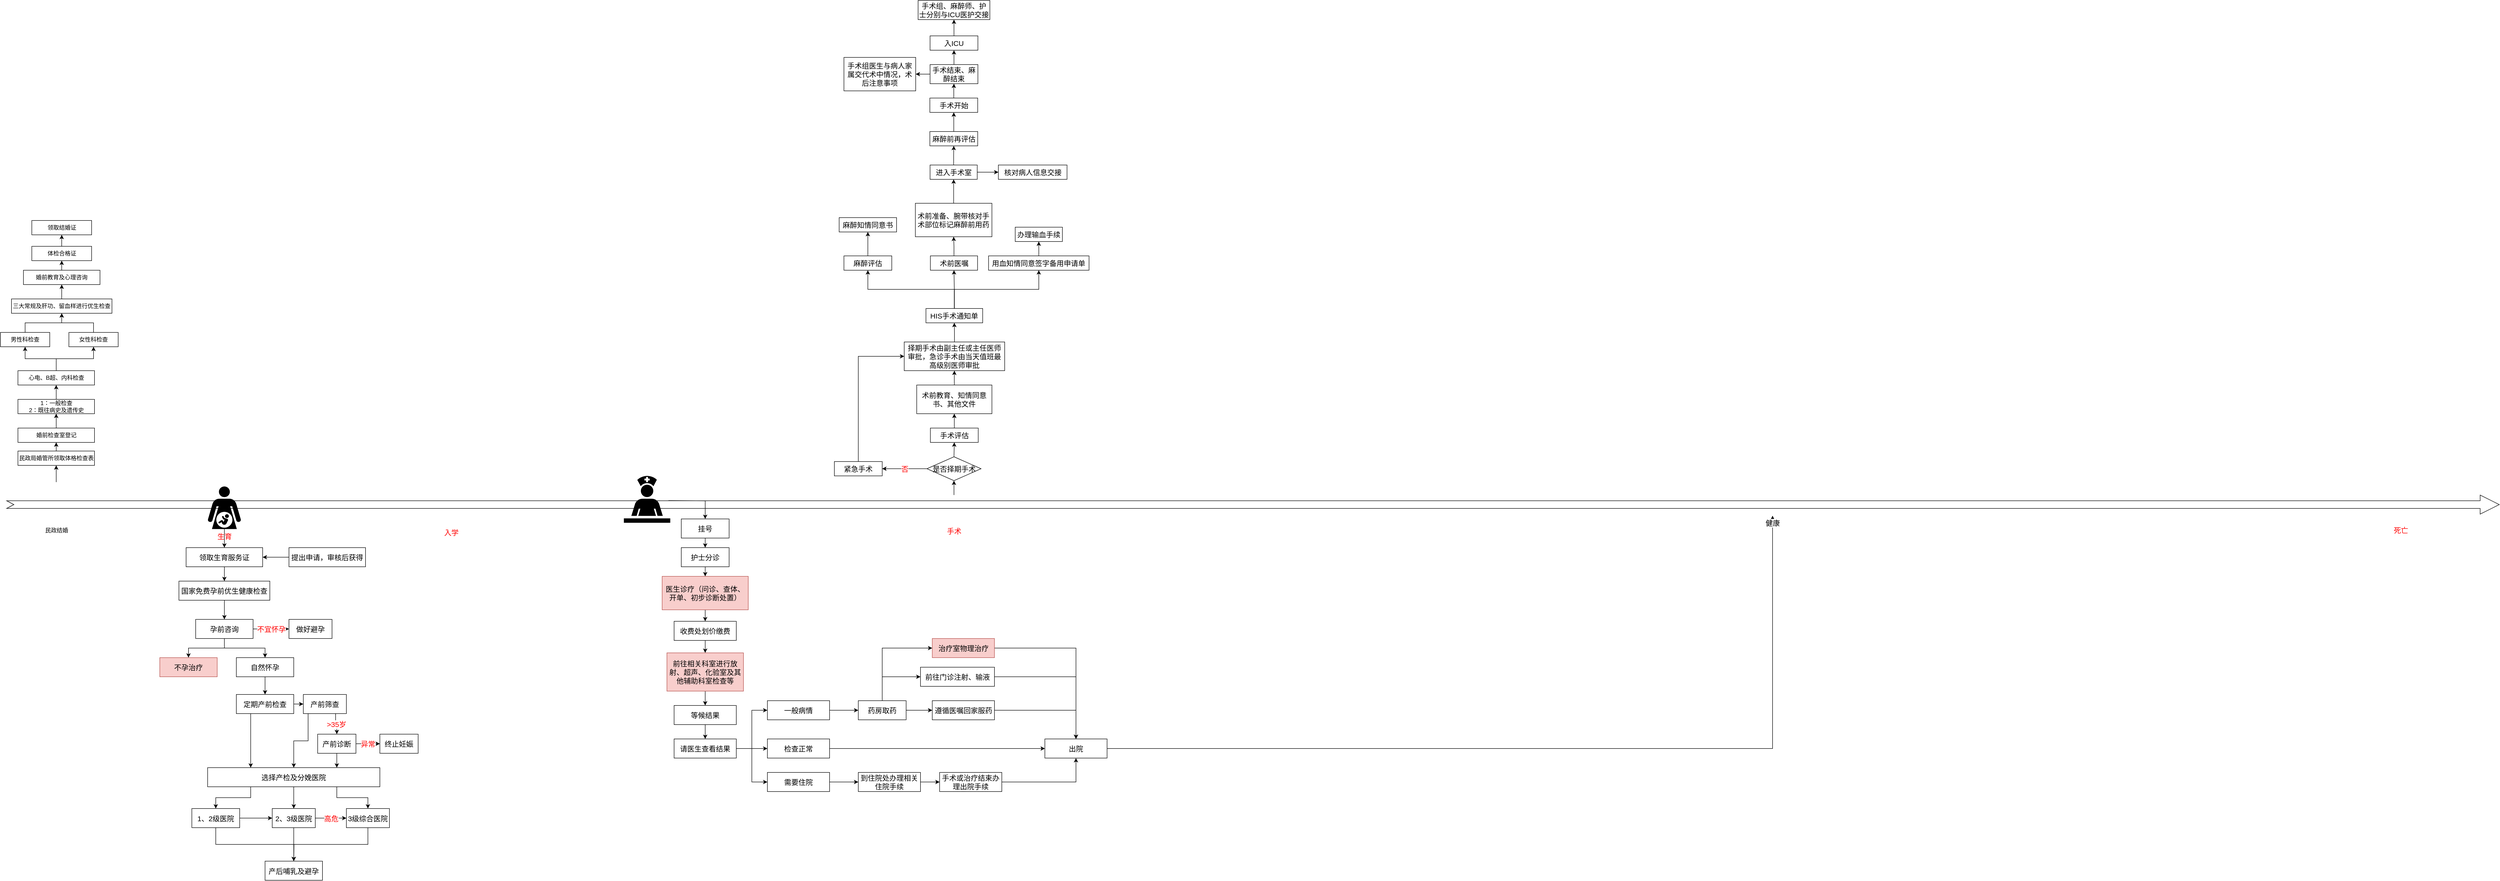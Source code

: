 <mxfile version="14.8.4" type="github">
  <diagram id="uJecQscuBBFfsl-j5q46" name="Page-1">
    <mxGraphModel dx="2249" dy="1888" grid="1" gridSize="10" guides="1" tooltips="1" connect="1" arrows="1" fold="1" page="1" pageScale="1" pageWidth="827" pageHeight="1169" math="0" shadow="0">
      <root>
        <mxCell id="0" />
        <mxCell id="1" parent="0" />
        <mxCell id="Ye2cRBay2JUj2pcL1aTp-46" style="edgeStyle=orthogonalEdgeStyle;rounded=0;orthogonalLoop=1;jettySize=auto;html=1;exitX=0.5;exitY=1;exitDx=0;exitDy=0;entryX=0.5;entryY=0;entryDx=0;entryDy=0;fontSize=15;" parent="1" source="Ye2cRBay2JUj2pcL1aTp-3" target="Ye2cRBay2JUj2pcL1aTp-5" edge="1">
          <mxGeometry relative="1" as="geometry" />
        </mxCell>
        <mxCell id="Ye2cRBay2JUj2pcL1aTp-3" value="挂号" style="rounded=0;whiteSpace=wrap;html=1;fontSize=15;" parent="1" vertex="1">
          <mxGeometry x="610" y="10" width="100" height="40" as="geometry" />
        </mxCell>
        <mxCell id="Ye2cRBay2JUj2pcL1aTp-43" value="" style="edgeStyle=orthogonalEdgeStyle;rounded=0;orthogonalLoop=1;jettySize=auto;html=1;fontSize=15;" parent="1" source="Ye2cRBay2JUj2pcL1aTp-5" target="Ye2cRBay2JUj2pcL1aTp-7" edge="1">
          <mxGeometry relative="1" as="geometry" />
        </mxCell>
        <mxCell id="Ye2cRBay2JUj2pcL1aTp-5" value="护士分诊" style="rounded=0;whiteSpace=wrap;html=1;fontSize=15;" parent="1" vertex="1">
          <mxGeometry x="610" y="70" width="100" height="40" as="geometry" />
        </mxCell>
        <mxCell id="Ye2cRBay2JUj2pcL1aTp-10" style="edgeStyle=orthogonalEdgeStyle;rounded=0;orthogonalLoop=1;jettySize=auto;html=1;exitX=0.5;exitY=1;exitDx=0;exitDy=0;fontSize=15;" parent="1" source="Ye2cRBay2JUj2pcL1aTp-7" target="Ye2cRBay2JUj2pcL1aTp-9" edge="1">
          <mxGeometry relative="1" as="geometry" />
        </mxCell>
        <mxCell id="Ye2cRBay2JUj2pcL1aTp-7" value="医生诊疗（问诊、查体、开单、初步诊断处置）" style="rounded=0;whiteSpace=wrap;html=1;fontSize=15;fillColor=#f8cecc;strokeColor=#b85450;" parent="1" vertex="1">
          <mxGeometry x="570" y="130" width="180" height="70" as="geometry" />
        </mxCell>
        <mxCell id="Ye2cRBay2JUj2pcL1aTp-12" style="edgeStyle=orthogonalEdgeStyle;rounded=0;orthogonalLoop=1;jettySize=auto;html=1;exitX=0.5;exitY=1;exitDx=0;exitDy=0;entryX=0.5;entryY=0;entryDx=0;entryDy=0;fontSize=15;" parent="1" source="Ye2cRBay2JUj2pcL1aTp-9" target="Ye2cRBay2JUj2pcL1aTp-11" edge="1">
          <mxGeometry relative="1" as="geometry" />
        </mxCell>
        <mxCell id="Ye2cRBay2JUj2pcL1aTp-9" value="收费处划价缴费" style="rounded=0;whiteSpace=wrap;html=1;fontSize=15;" parent="1" vertex="1">
          <mxGeometry x="595" y="224" width="130" height="40" as="geometry" />
        </mxCell>
        <mxCell id="Ye2cRBay2JUj2pcL1aTp-14" style="edgeStyle=orthogonalEdgeStyle;rounded=0;orthogonalLoop=1;jettySize=auto;html=1;exitX=0.5;exitY=1;exitDx=0;exitDy=0;entryX=0.5;entryY=0;entryDx=0;entryDy=0;fontSize=15;" parent="1" source="Ye2cRBay2JUj2pcL1aTp-11" target="Ye2cRBay2JUj2pcL1aTp-13" edge="1">
          <mxGeometry relative="1" as="geometry" />
        </mxCell>
        <mxCell id="Ye2cRBay2JUj2pcL1aTp-11" value="前往相关科室进行放射、超声、化验室及其他辅助科室检查等" style="rounded=0;whiteSpace=wrap;html=1;fontSize=15;fillColor=#f8cecc;strokeColor=#b85450;" parent="1" vertex="1">
          <mxGeometry x="580" y="290" width="160" height="80" as="geometry" />
        </mxCell>
        <mxCell id="Ye2cRBay2JUj2pcL1aTp-16" style="edgeStyle=orthogonalEdgeStyle;rounded=0;orthogonalLoop=1;jettySize=auto;html=1;exitX=0.5;exitY=1;exitDx=0;exitDy=0;entryX=0.5;entryY=0;entryDx=0;entryDy=0;fontSize=15;" parent="1" source="Ye2cRBay2JUj2pcL1aTp-13" target="Ye2cRBay2JUj2pcL1aTp-15" edge="1">
          <mxGeometry relative="1" as="geometry" />
        </mxCell>
        <mxCell id="Ye2cRBay2JUj2pcL1aTp-13" value="等候结果" style="rounded=0;whiteSpace=wrap;html=1;fontSize=15;" parent="1" vertex="1">
          <mxGeometry x="595" y="400" width="130" height="40" as="geometry" />
        </mxCell>
        <mxCell id="Ye2cRBay2JUj2pcL1aTp-20" style="edgeStyle=orthogonalEdgeStyle;rounded=0;orthogonalLoop=1;jettySize=auto;html=1;exitX=1;exitY=0.5;exitDx=0;exitDy=0;entryX=0;entryY=0.5;entryDx=0;entryDy=0;fontSize=15;" parent="1" source="Ye2cRBay2JUj2pcL1aTp-15" target="Ye2cRBay2JUj2pcL1aTp-17" edge="1">
          <mxGeometry relative="1" as="geometry" />
        </mxCell>
        <mxCell id="Ye2cRBay2JUj2pcL1aTp-21" style="edgeStyle=orthogonalEdgeStyle;rounded=0;orthogonalLoop=1;jettySize=auto;html=1;exitX=1;exitY=0.5;exitDx=0;exitDy=0;fontSize=15;" parent="1" source="Ye2cRBay2JUj2pcL1aTp-15" target="Ye2cRBay2JUj2pcL1aTp-18" edge="1">
          <mxGeometry relative="1" as="geometry" />
        </mxCell>
        <mxCell id="Ye2cRBay2JUj2pcL1aTp-22" style="edgeStyle=orthogonalEdgeStyle;rounded=0;orthogonalLoop=1;jettySize=auto;html=1;exitX=1;exitY=0.5;exitDx=0;exitDy=0;entryX=0;entryY=0.5;entryDx=0;entryDy=0;fontSize=15;" parent="1" source="Ye2cRBay2JUj2pcL1aTp-15" target="Ye2cRBay2JUj2pcL1aTp-19" edge="1">
          <mxGeometry relative="1" as="geometry" />
        </mxCell>
        <mxCell id="Ye2cRBay2JUj2pcL1aTp-15" value="请医生查看结果" style="rounded=0;whiteSpace=wrap;html=1;fontSize=15;" parent="1" vertex="1">
          <mxGeometry x="595" y="470" width="130" height="40" as="geometry" />
        </mxCell>
        <mxCell id="Ye2cRBay2JUj2pcL1aTp-26" style="edgeStyle=orthogonalEdgeStyle;rounded=0;orthogonalLoop=1;jettySize=auto;html=1;exitX=1;exitY=0.5;exitDx=0;exitDy=0;fontSize=15;" parent="1" source="Ye2cRBay2JUj2pcL1aTp-17" target="Ye2cRBay2JUj2pcL1aTp-25" edge="1">
          <mxGeometry relative="1" as="geometry" />
        </mxCell>
        <mxCell id="Ye2cRBay2JUj2pcL1aTp-17" value="一般病情" style="rounded=0;whiteSpace=wrap;html=1;fontSize=15;" parent="1" vertex="1">
          <mxGeometry x="790" y="390" width="130" height="40" as="geometry" />
        </mxCell>
        <mxCell id="Ye2cRBay2JUj2pcL1aTp-24" style="edgeStyle=orthogonalEdgeStyle;rounded=0;orthogonalLoop=1;jettySize=auto;html=1;exitX=1;exitY=0.5;exitDx=0;exitDy=0;fontSize=15;" parent="1" source="Ye2cRBay2JUj2pcL1aTp-18" target="Ye2cRBay2JUj2pcL1aTp-23" edge="1">
          <mxGeometry relative="1" as="geometry" />
        </mxCell>
        <mxCell id="Ye2cRBay2JUj2pcL1aTp-18" value="检查正常" style="rounded=0;whiteSpace=wrap;html=1;fontSize=15;" parent="1" vertex="1">
          <mxGeometry x="790" y="470" width="130" height="40" as="geometry" />
        </mxCell>
        <mxCell id="Ye2cRBay2JUj2pcL1aTp-39" style="edgeStyle=orthogonalEdgeStyle;rounded=0;orthogonalLoop=1;jettySize=auto;html=1;exitX=1;exitY=0.5;exitDx=0;exitDy=0;fontSize=15;" parent="1" source="Ye2cRBay2JUj2pcL1aTp-19" target="Ye2cRBay2JUj2pcL1aTp-38" edge="1">
          <mxGeometry relative="1" as="geometry" />
        </mxCell>
        <mxCell id="Ye2cRBay2JUj2pcL1aTp-19" value="需要住院" style="rounded=0;whiteSpace=wrap;html=1;fontSize=15;" parent="1" vertex="1">
          <mxGeometry x="790" y="540" width="130" height="40" as="geometry" />
        </mxCell>
        <mxCell id="7YA66HnuWneSzZkzsf_V-2" style="edgeStyle=orthogonalEdgeStyle;rounded=0;orthogonalLoop=1;jettySize=auto;html=1;exitX=1;exitY=0.5;exitDx=0;exitDy=0;fontSize=15;" parent="1" source="Ye2cRBay2JUj2pcL1aTp-23" target="Ye2cRBay2JUj2pcL1aTp-47" edge="1">
          <mxGeometry relative="1" as="geometry" />
        </mxCell>
        <mxCell id="Ye2cRBay2JUj2pcL1aTp-23" value="出院" style="rounded=0;whiteSpace=wrap;html=1;fontSize=15;" parent="1" vertex="1">
          <mxGeometry x="1370" y="470" width="130" height="40" as="geometry" />
        </mxCell>
        <mxCell id="Ye2cRBay2JUj2pcL1aTp-28" style="edgeStyle=orthogonalEdgeStyle;rounded=0;orthogonalLoop=1;jettySize=auto;html=1;exitX=1;exitY=0.5;exitDx=0;exitDy=0;fontSize=15;" parent="1" source="Ye2cRBay2JUj2pcL1aTp-25" target="Ye2cRBay2JUj2pcL1aTp-27" edge="1">
          <mxGeometry relative="1" as="geometry" />
        </mxCell>
        <mxCell id="Ye2cRBay2JUj2pcL1aTp-31" style="edgeStyle=orthogonalEdgeStyle;rounded=0;orthogonalLoop=1;jettySize=auto;html=1;exitX=0.5;exitY=0;exitDx=0;exitDy=0;entryX=0;entryY=0.5;entryDx=0;entryDy=0;fontSize=15;" parent="1" source="Ye2cRBay2JUj2pcL1aTp-25" target="Ye2cRBay2JUj2pcL1aTp-30" edge="1">
          <mxGeometry relative="1" as="geometry" />
        </mxCell>
        <mxCell id="Ye2cRBay2JUj2pcL1aTp-34" style="edgeStyle=orthogonalEdgeStyle;rounded=0;orthogonalLoop=1;jettySize=auto;html=1;exitX=0.5;exitY=0;exitDx=0;exitDy=0;entryX=0;entryY=0.5;entryDx=0;entryDy=0;fontSize=15;" parent="1" source="Ye2cRBay2JUj2pcL1aTp-25" target="Ye2cRBay2JUj2pcL1aTp-33" edge="1">
          <mxGeometry relative="1" as="geometry" />
        </mxCell>
        <mxCell id="Ye2cRBay2JUj2pcL1aTp-25" value="药房取药" style="rounded=0;whiteSpace=wrap;html=1;fontSize=15;" parent="1" vertex="1">
          <mxGeometry x="980" y="390" width="100" height="40" as="geometry" />
        </mxCell>
        <mxCell id="Ye2cRBay2JUj2pcL1aTp-29" style="edgeStyle=orthogonalEdgeStyle;rounded=0;orthogonalLoop=1;jettySize=auto;html=1;exitX=1;exitY=0.5;exitDx=0;exitDy=0;fontSize=15;" parent="1" source="Ye2cRBay2JUj2pcL1aTp-27" target="Ye2cRBay2JUj2pcL1aTp-23" edge="1">
          <mxGeometry relative="1" as="geometry" />
        </mxCell>
        <mxCell id="Ye2cRBay2JUj2pcL1aTp-27" value="遵循医嘱回家服药" style="rounded=0;whiteSpace=wrap;html=1;fontSize=15;" parent="1" vertex="1">
          <mxGeometry x="1134.63" y="390" width="130" height="40" as="geometry" />
        </mxCell>
        <mxCell id="Ye2cRBay2JUj2pcL1aTp-32" style="edgeStyle=orthogonalEdgeStyle;rounded=0;orthogonalLoop=1;jettySize=auto;html=1;exitX=1;exitY=0.5;exitDx=0;exitDy=0;fontSize=15;" parent="1" source="Ye2cRBay2JUj2pcL1aTp-30" target="Ye2cRBay2JUj2pcL1aTp-23" edge="1">
          <mxGeometry relative="1" as="geometry" />
        </mxCell>
        <mxCell id="Ye2cRBay2JUj2pcL1aTp-30" value="前往门诊注射、输液" style="rounded=0;whiteSpace=wrap;html=1;fontSize=15;" parent="1" vertex="1">
          <mxGeometry x="1110" y="320" width="154.63" height="40" as="geometry" />
        </mxCell>
        <mxCell id="Ye2cRBay2JUj2pcL1aTp-35" style="edgeStyle=orthogonalEdgeStyle;rounded=0;orthogonalLoop=1;jettySize=auto;html=1;exitX=1;exitY=0.5;exitDx=0;exitDy=0;fontSize=15;" parent="1" source="Ye2cRBay2JUj2pcL1aTp-33" target="Ye2cRBay2JUj2pcL1aTp-23" edge="1">
          <mxGeometry relative="1" as="geometry" />
        </mxCell>
        <mxCell id="Ye2cRBay2JUj2pcL1aTp-33" value="治疗室物理治疗" style="rounded=0;whiteSpace=wrap;html=1;fontSize=15;fillColor=#f8cecc;strokeColor=#b85450;" parent="1" vertex="1">
          <mxGeometry x="1134.63" y="260" width="130" height="40" as="geometry" />
        </mxCell>
        <mxCell id="Ye2cRBay2JUj2pcL1aTp-37" value="" style="html=1;shadow=0;dashed=0;align=center;verticalAlign=middle;shape=mxgraph.arrows2.arrow;dy=0.6;dx=40;notch=15;fontSize=15;" parent="1" vertex="1">
          <mxGeometry x="-800" y="-40" width="5210" height="40" as="geometry" />
        </mxCell>
        <mxCell id="Ye2cRBay2JUj2pcL1aTp-41" style="edgeStyle=orthogonalEdgeStyle;rounded=0;orthogonalLoop=1;jettySize=auto;html=1;exitX=1;exitY=0.5;exitDx=0;exitDy=0;entryX=0;entryY=0.5;entryDx=0;entryDy=0;fontSize=15;" parent="1" source="Ye2cRBay2JUj2pcL1aTp-38" target="Ye2cRBay2JUj2pcL1aTp-40" edge="1">
          <mxGeometry relative="1" as="geometry" />
        </mxCell>
        <mxCell id="Ye2cRBay2JUj2pcL1aTp-38" value="到住院处办理相关住院手续" style="rounded=0;whiteSpace=wrap;html=1;fontSize=15;" parent="1" vertex="1">
          <mxGeometry x="980" y="540" width="130" height="40" as="geometry" />
        </mxCell>
        <mxCell id="Ye2cRBay2JUj2pcL1aTp-42" style="edgeStyle=orthogonalEdgeStyle;rounded=0;orthogonalLoop=1;jettySize=auto;html=1;exitX=1;exitY=0.5;exitDx=0;exitDy=0;entryX=0.5;entryY=1;entryDx=0;entryDy=0;fontSize=15;" parent="1" source="Ye2cRBay2JUj2pcL1aTp-40" target="Ye2cRBay2JUj2pcL1aTp-23" edge="1">
          <mxGeometry relative="1" as="geometry" />
        </mxCell>
        <mxCell id="Ye2cRBay2JUj2pcL1aTp-40" value="手术或治疗结束办理出院手续" style="rounded=0;whiteSpace=wrap;html=1;fontSize=15;" parent="1" vertex="1">
          <mxGeometry x="1150" y="540" width="130" height="40" as="geometry" />
        </mxCell>
        <mxCell id="Ye2cRBay2JUj2pcL1aTp-45" style="edgeStyle=orthogonalEdgeStyle;rounded=0;orthogonalLoop=1;jettySize=auto;html=1;fontSize=15;" parent="1" target="Ye2cRBay2JUj2pcL1aTp-3" edge="1">
          <mxGeometry relative="1" as="geometry">
            <mxPoint x="583.2" y="-28.4" as="sourcePoint" />
          </mxGeometry>
        </mxCell>
        <mxCell id="Ye2cRBay2JUj2pcL1aTp-47" value="健康" style="shape=image;html=1;verticalAlign=top;verticalLabelPosition=bottom;labelBackgroundColor=#ffffff;imageAspect=0;aspect=fixed;image=https://cdn4.iconfinder.com/data/icons/32x32-free-design-icons/32/Apply.png;fontSize=15;" parent="1" vertex="1">
          <mxGeometry x="2875" y="-28.8" width="32" height="32" as="geometry" />
        </mxCell>
        <mxCell id="7YA66HnuWneSzZkzsf_V-5" style="edgeStyle=orthogonalEdgeStyle;rounded=0;orthogonalLoop=1;jettySize=auto;html=1;exitX=0.5;exitY=0;exitDx=0;exitDy=0;entryX=0.5;entryY=1;entryDx=0;entryDy=0;fontSize=15;fontColor=#FF0000;" parent="1" source="7YA66HnuWneSzZkzsf_V-3" target="7YA66HnuWneSzZkzsf_V-4" edge="1">
          <mxGeometry relative="1" as="geometry" />
        </mxCell>
        <mxCell id="7YA66HnuWneSzZkzsf_V-3" value="手术" style="shape=image;html=1;verticalAlign=top;verticalLabelPosition=bottom;labelBackgroundColor=#ffffff;imageAspect=0;aspect=fixed;image=https://cdn4.iconfinder.com/data/icons/food-and-equipment-outline/32/knife-128.png;fontSize=15;fontColor=#FF0000;" parent="1" vertex="1">
          <mxGeometry x="1150" y="-40" width="60" height="60" as="geometry" />
        </mxCell>
        <mxCell id="7YA66HnuWneSzZkzsf_V-25" style="edgeStyle=orthogonalEdgeStyle;rounded=0;orthogonalLoop=1;jettySize=auto;html=1;exitX=0.5;exitY=0;exitDx=0;exitDy=0;entryX=0.5;entryY=1;entryDx=0;entryDy=0;fontSize=15;fontColor=#FF0000;" parent="1" source="7YA66HnuWneSzZkzsf_V-4" target="7YA66HnuWneSzZkzsf_V-6" edge="1">
          <mxGeometry relative="1" as="geometry" />
        </mxCell>
        <mxCell id="7YA66HnuWneSzZkzsf_V-29" value="否" style="edgeStyle=orthogonalEdgeStyle;rounded=0;orthogonalLoop=1;jettySize=auto;html=1;exitX=0;exitY=0.5;exitDx=0;exitDy=0;fontSize=15;fontColor=#FF0000;" parent="1" source="7YA66HnuWneSzZkzsf_V-4" target="7YA66HnuWneSzZkzsf_V-28" edge="1">
          <mxGeometry relative="1" as="geometry" />
        </mxCell>
        <mxCell id="7YA66HnuWneSzZkzsf_V-4" value="&lt;font color=&quot;#000000&quot;&gt;是否择期手术&lt;/font&gt;" style="rhombus;whiteSpace=wrap;html=1;fontSize=15;fontColor=#FF0000;" parent="1" vertex="1">
          <mxGeometry x="1123.5" y="-120" width="113" height="50" as="geometry" />
        </mxCell>
        <mxCell id="7YA66HnuWneSzZkzsf_V-26" style="edgeStyle=orthogonalEdgeStyle;rounded=0;orthogonalLoop=1;jettySize=auto;html=1;exitX=0.5;exitY=0;exitDx=0;exitDy=0;fontSize=15;fontColor=#FF0000;" parent="1" source="7YA66HnuWneSzZkzsf_V-6" target="7YA66HnuWneSzZkzsf_V-7" edge="1">
          <mxGeometry relative="1" as="geometry" />
        </mxCell>
        <mxCell id="7YA66HnuWneSzZkzsf_V-6" value="手术评估" style="rounded=0;whiteSpace=wrap;html=1;fontSize=15;" parent="1" vertex="1">
          <mxGeometry x="1130.7" y="-180" width="100" height="30" as="geometry" />
        </mxCell>
        <mxCell id="7YA66HnuWneSzZkzsf_V-27" style="edgeStyle=orthogonalEdgeStyle;rounded=0;orthogonalLoop=1;jettySize=auto;html=1;exitX=0.5;exitY=0;exitDx=0;exitDy=0;fontSize=15;fontColor=#FF0000;" parent="1" source="7YA66HnuWneSzZkzsf_V-7" target="7YA66HnuWneSzZkzsf_V-8" edge="1">
          <mxGeometry relative="1" as="geometry" />
        </mxCell>
        <mxCell id="7YA66HnuWneSzZkzsf_V-7" value="术前教育、知情同意书、其他文件" style="rounded=0;whiteSpace=wrap;html=1;fontSize=15;" parent="1" vertex="1">
          <mxGeometry x="1102.12" y="-270" width="157.18" height="60" as="geometry" />
        </mxCell>
        <mxCell id="7YA66HnuWneSzZkzsf_V-31" style="edgeStyle=orthogonalEdgeStyle;rounded=0;orthogonalLoop=1;jettySize=auto;html=1;exitX=0.5;exitY=0;exitDx=0;exitDy=0;fontSize=15;fontColor=#FF0000;" parent="1" source="7YA66HnuWneSzZkzsf_V-8" target="7YA66HnuWneSzZkzsf_V-9" edge="1">
          <mxGeometry relative="1" as="geometry" />
        </mxCell>
        <mxCell id="7YA66HnuWneSzZkzsf_V-8" value="择期手术由副主任或主任医师审批，急诊手术由当天值班最高级别医师审批" style="rounded=0;whiteSpace=wrap;html=1;fontSize=15;" parent="1" vertex="1">
          <mxGeometry x="1076" y="-360" width="210" height="60" as="geometry" />
        </mxCell>
        <mxCell id="7YA66HnuWneSzZkzsf_V-32" style="edgeStyle=orthogonalEdgeStyle;rounded=0;orthogonalLoop=1;jettySize=auto;html=1;exitX=0.5;exitY=0;exitDx=0;exitDy=0;fontSize=15;fontColor=#FF0000;" parent="1" source="7YA66HnuWneSzZkzsf_V-9" target="7YA66HnuWneSzZkzsf_V-12" edge="1">
          <mxGeometry relative="1" as="geometry" />
        </mxCell>
        <mxCell id="7YA66HnuWneSzZkzsf_V-33" style="edgeStyle=orthogonalEdgeStyle;rounded=0;orthogonalLoop=1;jettySize=auto;html=1;exitX=0.5;exitY=0;exitDx=0;exitDy=0;fontSize=15;fontColor=#FF0000;" parent="1" source="7YA66HnuWneSzZkzsf_V-9" target="7YA66HnuWneSzZkzsf_V-11" edge="1">
          <mxGeometry relative="1" as="geometry" />
        </mxCell>
        <mxCell id="7YA66HnuWneSzZkzsf_V-34" style="edgeStyle=orthogonalEdgeStyle;rounded=0;orthogonalLoop=1;jettySize=auto;html=1;exitX=0.5;exitY=0;exitDx=0;exitDy=0;fontSize=15;fontColor=#FF0000;" parent="1" source="7YA66HnuWneSzZkzsf_V-9" target="7YA66HnuWneSzZkzsf_V-13" edge="1">
          <mxGeometry relative="1" as="geometry" />
        </mxCell>
        <mxCell id="7YA66HnuWneSzZkzsf_V-9" value="HIS手术通知单" style="rounded=0;whiteSpace=wrap;html=1;fontSize=15;" parent="1" vertex="1">
          <mxGeometry x="1121.42" y="-430" width="118.59" height="30" as="geometry" />
        </mxCell>
        <mxCell id="7YA66HnuWneSzZkzsf_V-35" style="edgeStyle=orthogonalEdgeStyle;rounded=0;orthogonalLoop=1;jettySize=auto;html=1;exitX=0.5;exitY=0;exitDx=0;exitDy=0;fontSize=15;fontColor=#FF0000;" parent="1" source="7YA66HnuWneSzZkzsf_V-11" target="7YA66HnuWneSzZkzsf_V-16" edge="1">
          <mxGeometry relative="1" as="geometry" />
        </mxCell>
        <mxCell id="7YA66HnuWneSzZkzsf_V-11" value="麻醉评估" style="rounded=0;whiteSpace=wrap;html=1;fontSize=15;" parent="1" vertex="1">
          <mxGeometry x="950" y="-540" width="100" height="30" as="geometry" />
        </mxCell>
        <mxCell id="7YA66HnuWneSzZkzsf_V-37" style="edgeStyle=orthogonalEdgeStyle;rounded=0;orthogonalLoop=1;jettySize=auto;html=1;exitX=0.5;exitY=0;exitDx=0;exitDy=0;fontSize=15;fontColor=#FF0000;" parent="1" source="7YA66HnuWneSzZkzsf_V-12" target="7YA66HnuWneSzZkzsf_V-15" edge="1">
          <mxGeometry relative="1" as="geometry" />
        </mxCell>
        <mxCell id="7YA66HnuWneSzZkzsf_V-12" value="术前医嘱" style="rounded=0;whiteSpace=wrap;html=1;fontSize=15;" parent="1" vertex="1">
          <mxGeometry x="1130.7" y="-540" width="98.59" height="30" as="geometry" />
        </mxCell>
        <mxCell id="7YA66HnuWneSzZkzsf_V-36" style="edgeStyle=orthogonalEdgeStyle;rounded=0;orthogonalLoop=1;jettySize=auto;html=1;exitX=0.5;exitY=0;exitDx=0;exitDy=0;fontSize=15;fontColor=#FF0000;" parent="1" source="7YA66HnuWneSzZkzsf_V-13" target="7YA66HnuWneSzZkzsf_V-14" edge="1">
          <mxGeometry relative="1" as="geometry" />
        </mxCell>
        <mxCell id="7YA66HnuWneSzZkzsf_V-13" value="用血知情同意签字备用申请单" style="rounded=0;whiteSpace=wrap;html=1;fontSize=15;" parent="1" vertex="1">
          <mxGeometry x="1252.31" y="-540" width="210" height="30" as="geometry" />
        </mxCell>
        <mxCell id="7YA66HnuWneSzZkzsf_V-14" value="办理输血手续" style="rounded=0;whiteSpace=wrap;html=1;fontSize=15;" parent="1" vertex="1">
          <mxGeometry x="1308.01" y="-600" width="98.59" height="30" as="geometry" />
        </mxCell>
        <mxCell id="7YA66HnuWneSzZkzsf_V-44" style="edgeStyle=orthogonalEdgeStyle;rounded=0;orthogonalLoop=1;jettySize=auto;html=1;exitX=0.5;exitY=0;exitDx=0;exitDy=0;fontSize=15;fontColor=#FF0000;" parent="1" source="7YA66HnuWneSzZkzsf_V-15" target="7YA66HnuWneSzZkzsf_V-17" edge="1">
          <mxGeometry relative="1" as="geometry" />
        </mxCell>
        <mxCell id="7YA66HnuWneSzZkzsf_V-15" value="术前准备、腕带核对手术部位标记麻醉前用药" style="rounded=0;whiteSpace=wrap;html=1;fontSize=15;" parent="1" vertex="1">
          <mxGeometry x="1099.3" y="-650" width="160" height="70" as="geometry" />
        </mxCell>
        <mxCell id="7YA66HnuWneSzZkzsf_V-16" value="麻醉知情同意书" style="rounded=0;whiteSpace=wrap;html=1;fontSize=15;" parent="1" vertex="1">
          <mxGeometry x="940" y="-620" width="120" height="30" as="geometry" />
        </mxCell>
        <mxCell id="7YA66HnuWneSzZkzsf_V-45" style="edgeStyle=orthogonalEdgeStyle;rounded=0;orthogonalLoop=1;jettySize=auto;html=1;exitX=0.5;exitY=0;exitDx=0;exitDy=0;fontSize=15;fontColor=#FF0000;" parent="1" source="7YA66HnuWneSzZkzsf_V-17" target="7YA66HnuWneSzZkzsf_V-19" edge="1">
          <mxGeometry relative="1" as="geometry" />
        </mxCell>
        <mxCell id="7YA66HnuWneSzZkzsf_V-46" style="edgeStyle=orthogonalEdgeStyle;rounded=0;orthogonalLoop=1;jettySize=auto;html=1;exitX=1;exitY=0.5;exitDx=0;exitDy=0;fontSize=15;fontColor=#FF0000;" parent="1" source="7YA66HnuWneSzZkzsf_V-17" target="7YA66HnuWneSzZkzsf_V-18" edge="1">
          <mxGeometry relative="1" as="geometry" />
        </mxCell>
        <mxCell id="7YA66HnuWneSzZkzsf_V-17" value="进入手术室" style="rounded=0;whiteSpace=wrap;html=1;fontSize=15;" parent="1" vertex="1">
          <mxGeometry x="1130.01" y="-730" width="98.59" height="30" as="geometry" />
        </mxCell>
        <mxCell id="7YA66HnuWneSzZkzsf_V-18" value="核对病人信息交接" style="rounded=0;whiteSpace=wrap;html=1;fontSize=15;" parent="1" vertex="1">
          <mxGeometry x="1272.79" y="-730" width="143.5" height="30" as="geometry" />
        </mxCell>
        <mxCell id="7YA66HnuWneSzZkzsf_V-43" style="edgeStyle=orthogonalEdgeStyle;rounded=0;orthogonalLoop=1;jettySize=auto;html=1;exitX=0.5;exitY=0;exitDx=0;exitDy=0;fontSize=15;fontColor=#FF0000;" parent="1" source="7YA66HnuWneSzZkzsf_V-19" target="7YA66HnuWneSzZkzsf_V-20" edge="1">
          <mxGeometry relative="1" as="geometry" />
        </mxCell>
        <mxCell id="7YA66HnuWneSzZkzsf_V-19" value="麻醉前再评估" style="rounded=0;whiteSpace=wrap;html=1;fontSize=15;" parent="1" vertex="1">
          <mxGeometry x="1129.6" y="-800" width="100" height="30" as="geometry" />
        </mxCell>
        <mxCell id="7YA66HnuWneSzZkzsf_V-42" style="edgeStyle=orthogonalEdgeStyle;rounded=0;orthogonalLoop=1;jettySize=auto;html=1;exitX=0.5;exitY=0;exitDx=0;exitDy=0;fontSize=15;fontColor=#FF0000;" parent="1" source="7YA66HnuWneSzZkzsf_V-20" target="7YA66HnuWneSzZkzsf_V-21" edge="1">
          <mxGeometry relative="1" as="geometry" />
        </mxCell>
        <mxCell id="7YA66HnuWneSzZkzsf_V-20" value="手术开始" style="rounded=0;whiteSpace=wrap;html=1;fontSize=15;" parent="1" vertex="1">
          <mxGeometry x="1129.6" y="-870" width="100" height="30" as="geometry" />
        </mxCell>
        <mxCell id="7YA66HnuWneSzZkzsf_V-40" style="edgeStyle=orthogonalEdgeStyle;rounded=0;orthogonalLoop=1;jettySize=auto;html=1;exitX=0.5;exitY=0;exitDx=0;exitDy=0;fontSize=15;fontColor=#FF0000;" parent="1" source="7YA66HnuWneSzZkzsf_V-21" target="7YA66HnuWneSzZkzsf_V-22" edge="1">
          <mxGeometry relative="1" as="geometry" />
        </mxCell>
        <mxCell id="7YA66HnuWneSzZkzsf_V-51" style="edgeStyle=orthogonalEdgeStyle;rounded=0;orthogonalLoop=1;jettySize=auto;html=1;exitX=0;exitY=0.5;exitDx=0;exitDy=0;fontSize=15;fontColor=#FF0000;" parent="1" source="7YA66HnuWneSzZkzsf_V-21" target="7YA66HnuWneSzZkzsf_V-24" edge="1">
          <mxGeometry relative="1" as="geometry" />
        </mxCell>
        <mxCell id="7YA66HnuWneSzZkzsf_V-21" value="手术结束、麻醉结束" style="rounded=0;whiteSpace=wrap;html=1;fontSize=15;" parent="1" vertex="1">
          <mxGeometry x="1130.01" y="-940" width="100" height="40" as="geometry" />
        </mxCell>
        <mxCell id="7YA66HnuWneSzZkzsf_V-38" style="edgeStyle=orthogonalEdgeStyle;rounded=0;orthogonalLoop=1;jettySize=auto;html=1;exitX=0.5;exitY=0;exitDx=0;exitDy=0;fontSize=15;fontColor=#FF0000;" parent="1" source="7YA66HnuWneSzZkzsf_V-22" target="7YA66HnuWneSzZkzsf_V-23" edge="1">
          <mxGeometry relative="1" as="geometry" />
        </mxCell>
        <mxCell id="7YA66HnuWneSzZkzsf_V-22" value="入ICU" style="rounded=0;whiteSpace=wrap;html=1;fontSize=15;" parent="1" vertex="1">
          <mxGeometry x="1130.01" y="-1000" width="100" height="30" as="geometry" />
        </mxCell>
        <mxCell id="7YA66HnuWneSzZkzsf_V-23" value="手术组、麻醉师、护士分别与ICU医护交接" style="rounded=0;whiteSpace=wrap;html=1;fontSize=15;" parent="1" vertex="1">
          <mxGeometry x="1105.01" y="-1074" width="150" height="40" as="geometry" />
        </mxCell>
        <mxCell id="7YA66HnuWneSzZkzsf_V-24" value="手术组医生与病人家属交代术中情况，术后注意事项" style="rounded=0;whiteSpace=wrap;html=1;fontSize=15;" parent="1" vertex="1">
          <mxGeometry x="950" y="-955" width="150" height="70" as="geometry" />
        </mxCell>
        <mxCell id="7YA66HnuWneSzZkzsf_V-30" style="edgeStyle=orthogonalEdgeStyle;rounded=0;orthogonalLoop=1;jettySize=auto;html=1;exitX=0.5;exitY=0;exitDx=0;exitDy=0;entryX=0;entryY=0.5;entryDx=0;entryDy=0;fontSize=15;fontColor=#FF0000;" parent="1" source="7YA66HnuWneSzZkzsf_V-28" target="7YA66HnuWneSzZkzsf_V-8" edge="1">
          <mxGeometry relative="1" as="geometry" />
        </mxCell>
        <mxCell id="7YA66HnuWneSzZkzsf_V-28" value="紧急手术" style="rounded=0;whiteSpace=wrap;html=1;fontSize=15;" parent="1" vertex="1">
          <mxGeometry x="930" y="-110" width="100" height="30" as="geometry" />
        </mxCell>
        <mxCell id="7YA66HnuWneSzZkzsf_V-74" style="edgeStyle=orthogonalEdgeStyle;rounded=0;orthogonalLoop=1;jettySize=auto;html=1;fontSize=15;fontColor=#FF0000;" parent="1" source="7YA66HnuWneSzZkzsf_V-53" target="7YA66HnuWneSzZkzsf_V-58" edge="1">
          <mxGeometry relative="1" as="geometry" />
        </mxCell>
        <mxCell id="7YA66HnuWneSzZkzsf_V-53" value="领取生育服务证" style="rounded=0;whiteSpace=wrap;html=1;fontSize=15;" parent="1" vertex="1">
          <mxGeometry x="-425" y="70.0" width="160" height="40" as="geometry" />
        </mxCell>
        <mxCell id="7YA66HnuWneSzZkzsf_V-73" style="edgeStyle=orthogonalEdgeStyle;rounded=0;orthogonalLoop=1;jettySize=auto;html=1;exitX=0.5;exitY=1;exitDx=0;exitDy=0;exitPerimeter=0;fontSize=15;fontColor=#FF0000;" parent="1" source="7YA66HnuWneSzZkzsf_V-54" target="7YA66HnuWneSzZkzsf_V-53" edge="1">
          <mxGeometry relative="1" as="geometry" />
        </mxCell>
        <mxCell id="7YA66HnuWneSzZkzsf_V-54" value="生育" style="shape=mxgraph.signs.people.baby_2;html=1;pointerEvents=1;fillColor=#000000;strokeColor=none;verticalLabelPosition=bottom;verticalAlign=top;align=center;fontSize=15;fontColor=#FF0000;" parent="1" vertex="1">
          <mxGeometry x="-380" y="-57.9" width="70" height="89" as="geometry" />
        </mxCell>
        <mxCell id="7YA66HnuWneSzZkzsf_V-72" style="edgeStyle=orthogonalEdgeStyle;rounded=0;orthogonalLoop=1;jettySize=auto;html=1;entryX=1;entryY=0.5;entryDx=0;entryDy=0;fontSize=15;fontColor=#FF0000;" parent="1" source="7YA66HnuWneSzZkzsf_V-56" target="7YA66HnuWneSzZkzsf_V-53" edge="1">
          <mxGeometry relative="1" as="geometry" />
        </mxCell>
        <mxCell id="7YA66HnuWneSzZkzsf_V-56" value="提出申请，审核后获得" style="rounded=0;whiteSpace=wrap;html=1;fontSize=15;" parent="1" vertex="1">
          <mxGeometry x="-210" y="70.0" width="160" height="40" as="geometry" />
        </mxCell>
        <mxCell id="7YA66HnuWneSzZkzsf_V-75" style="edgeStyle=orthogonalEdgeStyle;rounded=0;orthogonalLoop=1;jettySize=auto;html=1;exitX=0.5;exitY=1;exitDx=0;exitDy=0;fontSize=15;fontColor=#FF0000;" parent="1" source="7YA66HnuWneSzZkzsf_V-58" target="7YA66HnuWneSzZkzsf_V-60" edge="1">
          <mxGeometry relative="1" as="geometry" />
        </mxCell>
        <mxCell id="7YA66HnuWneSzZkzsf_V-58" value="国家免费孕前优生健康检查" style="rounded=0;whiteSpace=wrap;html=1;fontSize=15;" parent="1" vertex="1">
          <mxGeometry x="-440" y="140" width="190" height="40" as="geometry" />
        </mxCell>
        <mxCell id="7YA66HnuWneSzZkzsf_V-76" value="不宜怀孕" style="edgeStyle=orthogonalEdgeStyle;rounded=0;orthogonalLoop=1;jettySize=auto;html=1;exitX=1;exitY=0.5;exitDx=0;exitDy=0;entryX=0;entryY=0.5;entryDx=0;entryDy=0;fontSize=15;fontColor=#FF0000;" parent="1" source="7YA66HnuWneSzZkzsf_V-60" target="7YA66HnuWneSzZkzsf_V-67" edge="1">
          <mxGeometry relative="1" as="geometry" />
        </mxCell>
        <mxCell id="7YA66HnuWneSzZkzsf_V-78" style="edgeStyle=orthogonalEdgeStyle;rounded=0;orthogonalLoop=1;jettySize=auto;html=1;exitX=0.5;exitY=1;exitDx=0;exitDy=0;fontSize=15;fontColor=#FF0000;" parent="1" source="7YA66HnuWneSzZkzsf_V-60" target="7YA66HnuWneSzZkzsf_V-77" edge="1">
          <mxGeometry relative="1" as="geometry" />
        </mxCell>
        <mxCell id="7YA66HnuWneSzZkzsf_V-80" style="edgeStyle=orthogonalEdgeStyle;rounded=0;orthogonalLoop=1;jettySize=auto;html=1;exitX=0.5;exitY=1;exitDx=0;exitDy=0;entryX=0.5;entryY=0;entryDx=0;entryDy=0;fontSize=15;fontColor=#FF0000;" parent="1" source="7YA66HnuWneSzZkzsf_V-60" target="7YA66HnuWneSzZkzsf_V-79" edge="1">
          <mxGeometry relative="1" as="geometry" />
        </mxCell>
        <mxCell id="7YA66HnuWneSzZkzsf_V-60" value="孕前咨询" style="rounded=0;whiteSpace=wrap;html=1;fontSize=15;" parent="1" vertex="1">
          <mxGeometry x="-405" y="220" width="120" height="40" as="geometry" />
        </mxCell>
        <mxCell id="7YA66HnuWneSzZkzsf_V-67" value="做好避孕" style="rounded=0;whiteSpace=wrap;html=1;fontSize=15;" parent="1" vertex="1">
          <mxGeometry x="-210" y="220" width="90" height="40" as="geometry" />
        </mxCell>
        <mxCell id="7YA66HnuWneSzZkzsf_V-85" style="edgeStyle=orthogonalEdgeStyle;rounded=0;orthogonalLoop=1;jettySize=auto;html=1;exitX=0.5;exitY=1;exitDx=0;exitDy=0;entryX=0.5;entryY=0;entryDx=0;entryDy=0;fontSize=15;fontColor=#FF0000;" parent="1" source="7YA66HnuWneSzZkzsf_V-77" target="7YA66HnuWneSzZkzsf_V-81" edge="1">
          <mxGeometry relative="1" as="geometry" />
        </mxCell>
        <mxCell id="7YA66HnuWneSzZkzsf_V-77" value="自然怀孕" style="rounded=0;whiteSpace=wrap;html=1;fontSize=15;" parent="1" vertex="1">
          <mxGeometry x="-320" y="300" width="120" height="40" as="geometry" />
        </mxCell>
        <mxCell id="7YA66HnuWneSzZkzsf_V-79" value="不孕治疗" style="rounded=0;whiteSpace=wrap;html=1;fontSize=15;fillColor=#f8cecc;strokeColor=#b85450;" parent="1" vertex="1">
          <mxGeometry x="-480" y="300" width="120" height="40" as="geometry" />
        </mxCell>
        <mxCell id="7YA66HnuWneSzZkzsf_V-84" style="edgeStyle=orthogonalEdgeStyle;rounded=0;orthogonalLoop=1;jettySize=auto;html=1;exitX=1;exitY=0.5;exitDx=0;exitDy=0;fontSize=15;fontColor=#FF0000;" parent="1" source="7YA66HnuWneSzZkzsf_V-81" target="7YA66HnuWneSzZkzsf_V-83" edge="1">
          <mxGeometry relative="1" as="geometry" />
        </mxCell>
        <mxCell id="7YA66HnuWneSzZkzsf_V-87" style="edgeStyle=orthogonalEdgeStyle;rounded=0;orthogonalLoop=1;jettySize=auto;html=1;exitX=0.25;exitY=1;exitDx=0;exitDy=0;entryX=0.25;entryY=0;entryDx=0;entryDy=0;fontSize=15;fontColor=#FF0000;" parent="1" source="7YA66HnuWneSzZkzsf_V-81" target="7YA66HnuWneSzZkzsf_V-82" edge="1">
          <mxGeometry relative="1" as="geometry" />
        </mxCell>
        <mxCell id="7YA66HnuWneSzZkzsf_V-81" value="定期产前检查" style="rounded=0;whiteSpace=wrap;html=1;fontSize=15;" parent="1" vertex="1">
          <mxGeometry x="-320" y="377" width="120" height="40" as="geometry" />
        </mxCell>
        <mxCell id="7YA66HnuWneSzZkzsf_V-94" style="edgeStyle=orthogonalEdgeStyle;rounded=0;orthogonalLoop=1;jettySize=auto;html=1;exitX=0.25;exitY=1;exitDx=0;exitDy=0;fontSize=15;fontColor=#FF0000;" parent="1" source="7YA66HnuWneSzZkzsf_V-82" target="7YA66HnuWneSzZkzsf_V-91" edge="1">
          <mxGeometry relative="1" as="geometry" />
        </mxCell>
        <mxCell id="7YA66HnuWneSzZkzsf_V-95" style="edgeStyle=orthogonalEdgeStyle;rounded=0;orthogonalLoop=1;jettySize=auto;html=1;exitX=0.5;exitY=1;exitDx=0;exitDy=0;fontSize=15;fontColor=#FF0000;" parent="1" source="7YA66HnuWneSzZkzsf_V-82" target="7YA66HnuWneSzZkzsf_V-92" edge="1">
          <mxGeometry relative="1" as="geometry" />
        </mxCell>
        <mxCell id="7YA66HnuWneSzZkzsf_V-96" style="edgeStyle=orthogonalEdgeStyle;rounded=0;orthogonalLoop=1;jettySize=auto;html=1;exitX=0.75;exitY=1;exitDx=0;exitDy=0;fontSize=15;fontColor=#FF0000;" parent="1" source="7YA66HnuWneSzZkzsf_V-82" target="7YA66HnuWneSzZkzsf_V-93" edge="1">
          <mxGeometry relative="1" as="geometry" />
        </mxCell>
        <mxCell id="7YA66HnuWneSzZkzsf_V-82" value="选择产检及分娩医院" style="rounded=0;whiteSpace=wrap;html=1;fontSize=15;" parent="1" vertex="1">
          <mxGeometry x="-380" y="530" width="360" height="40" as="geometry" />
        </mxCell>
        <mxCell id="7YA66HnuWneSzZkzsf_V-88" value="&amp;gt;35岁" style="edgeStyle=orthogonalEdgeStyle;rounded=0;orthogonalLoop=1;jettySize=auto;html=1;exitX=0.75;exitY=1;exitDx=0;exitDy=0;fontSize=15;fontColor=#FF0000;" parent="1" source="7YA66HnuWneSzZkzsf_V-83" target="7YA66HnuWneSzZkzsf_V-86" edge="1">
          <mxGeometry relative="1" as="geometry" />
        </mxCell>
        <mxCell id="7YA66HnuWneSzZkzsf_V-90" style="edgeStyle=orthogonalEdgeStyle;rounded=0;orthogonalLoop=1;jettySize=auto;html=1;exitX=0.25;exitY=1;exitDx=0;exitDy=0;fontSize=15;fontColor=#FF0000;" parent="1" source="7YA66HnuWneSzZkzsf_V-83" target="7YA66HnuWneSzZkzsf_V-82" edge="1">
          <mxGeometry relative="1" as="geometry">
            <Array as="points">
              <mxPoint x="-170" y="417" />
              <mxPoint x="-170" y="474" />
              <mxPoint x="-200" y="474" />
            </Array>
          </mxGeometry>
        </mxCell>
        <mxCell id="7YA66HnuWneSzZkzsf_V-83" value="产前筛查" style="rounded=0;whiteSpace=wrap;html=1;fontSize=15;" parent="1" vertex="1">
          <mxGeometry x="-180" y="377" width="90" height="40" as="geometry" />
        </mxCell>
        <mxCell id="7YA66HnuWneSzZkzsf_V-89" style="edgeStyle=orthogonalEdgeStyle;rounded=0;orthogonalLoop=1;jettySize=auto;html=1;exitX=0.5;exitY=1;exitDx=0;exitDy=0;entryX=0.75;entryY=0;entryDx=0;entryDy=0;fontSize=15;fontColor=#FF0000;" parent="1" source="7YA66HnuWneSzZkzsf_V-86" target="7YA66HnuWneSzZkzsf_V-82" edge="1">
          <mxGeometry relative="1" as="geometry" />
        </mxCell>
        <mxCell id="7YA66HnuWneSzZkzsf_V-104" value="异常" style="edgeStyle=orthogonalEdgeStyle;rounded=0;orthogonalLoop=1;jettySize=auto;html=1;exitX=1;exitY=0.5;exitDx=0;exitDy=0;fontSize=15;fontColor=#FF0000;" parent="1" source="7YA66HnuWneSzZkzsf_V-86" target="7YA66HnuWneSzZkzsf_V-103" edge="1">
          <mxGeometry relative="1" as="geometry" />
        </mxCell>
        <mxCell id="7YA66HnuWneSzZkzsf_V-86" value="产前诊断" style="rounded=0;whiteSpace=wrap;html=1;fontSize=15;" parent="1" vertex="1">
          <mxGeometry x="-150" y="460" width="80" height="40" as="geometry" />
        </mxCell>
        <mxCell id="7YA66HnuWneSzZkzsf_V-97" style="edgeStyle=orthogonalEdgeStyle;rounded=0;orthogonalLoop=1;jettySize=auto;html=1;exitX=1;exitY=0.5;exitDx=0;exitDy=0;entryX=0;entryY=0.5;entryDx=0;entryDy=0;fontSize=15;fontColor=#FF0000;" parent="1" source="7YA66HnuWneSzZkzsf_V-91" target="7YA66HnuWneSzZkzsf_V-92" edge="1">
          <mxGeometry relative="1" as="geometry" />
        </mxCell>
        <mxCell id="7YA66HnuWneSzZkzsf_V-102" style="edgeStyle=orthogonalEdgeStyle;rounded=0;orthogonalLoop=1;jettySize=auto;html=1;exitX=0.5;exitY=1;exitDx=0;exitDy=0;fontSize=15;fontColor=#FF0000;" parent="1" source="7YA66HnuWneSzZkzsf_V-91" edge="1">
          <mxGeometry relative="1" as="geometry">
            <mxPoint x="-200" y="725.5" as="targetPoint" />
          </mxGeometry>
        </mxCell>
        <mxCell id="7YA66HnuWneSzZkzsf_V-91" value="1、2级医院" style="rounded=0;whiteSpace=wrap;html=1;fontSize=15;" parent="1" vertex="1">
          <mxGeometry x="-413" y="615.5" width="100" height="40" as="geometry" />
        </mxCell>
        <mxCell id="7YA66HnuWneSzZkzsf_V-98" value="高危" style="edgeStyle=orthogonalEdgeStyle;rounded=0;orthogonalLoop=1;jettySize=auto;html=1;exitX=1;exitY=0.5;exitDx=0;exitDy=0;fontSize=15;fontColor=#FF0000;" parent="1" source="7YA66HnuWneSzZkzsf_V-92" target="7YA66HnuWneSzZkzsf_V-93" edge="1">
          <mxGeometry relative="1" as="geometry" />
        </mxCell>
        <mxCell id="7YA66HnuWneSzZkzsf_V-101" style="edgeStyle=orthogonalEdgeStyle;rounded=0;orthogonalLoop=1;jettySize=auto;html=1;exitX=0.5;exitY=1;exitDx=0;exitDy=0;fontSize=15;fontColor=#FF0000;" parent="1" source="7YA66HnuWneSzZkzsf_V-92" target="7YA66HnuWneSzZkzsf_V-99" edge="1">
          <mxGeometry relative="1" as="geometry" />
        </mxCell>
        <mxCell id="7YA66HnuWneSzZkzsf_V-92" value="2、3级医院" style="rounded=0;whiteSpace=wrap;html=1;fontSize=15;" parent="1" vertex="1">
          <mxGeometry x="-245" y="615.5" width="90" height="40" as="geometry" />
        </mxCell>
        <mxCell id="7YA66HnuWneSzZkzsf_V-100" style="edgeStyle=orthogonalEdgeStyle;rounded=0;orthogonalLoop=1;jettySize=auto;html=1;exitX=0.5;exitY=1;exitDx=0;exitDy=0;fontSize=15;fontColor=#FF0000;" parent="1" source="7YA66HnuWneSzZkzsf_V-93" target="7YA66HnuWneSzZkzsf_V-99" edge="1">
          <mxGeometry relative="1" as="geometry" />
        </mxCell>
        <mxCell id="7YA66HnuWneSzZkzsf_V-93" value="3级综合医院" style="rounded=0;whiteSpace=wrap;html=1;fontSize=15;" parent="1" vertex="1">
          <mxGeometry x="-90" y="615.5" width="90" height="40" as="geometry" />
        </mxCell>
        <mxCell id="7YA66HnuWneSzZkzsf_V-99" value="产后哺乳及避孕" style="rounded=0;whiteSpace=wrap;html=1;fontSize=15;" parent="1" vertex="1">
          <mxGeometry x="-260" y="725.5" width="120" height="40" as="geometry" />
        </mxCell>
        <mxCell id="7YA66HnuWneSzZkzsf_V-103" value="终止妊娠" style="rounded=0;whiteSpace=wrap;html=1;fontSize=15;" parent="1" vertex="1">
          <mxGeometry x="-20" y="460" width="80" height="40" as="geometry" />
        </mxCell>
        <mxCell id="7YA66HnuWneSzZkzsf_V-105" value="" style="shape=mxgraph.signs.healthcare.care_staff_area;html=1;pointerEvents=1;fillColor=#000000;strokeColor=none;verticalLabelPosition=bottom;verticalAlign=top;align=center;fontSize=15;fontColor=#FF0000;" parent="1" vertex="1">
          <mxGeometry x="490" y="-80" width="97" height="98" as="geometry" />
        </mxCell>
        <mxCell id="7YA66HnuWneSzZkzsf_V-106" value="入学" style="shape=image;html=1;verticalAlign=top;verticalLabelPosition=bottom;labelBackgroundColor=#ffffff;imageAspect=0;aspect=fixed;image=https://cdn0.iconfinder.com/data/icons/streamline-emoji-1/48/130-man-student-2-128.png;fontSize=15;fontColor=#FF0000;" parent="1" vertex="1">
          <mxGeometry x="90" y="-55" width="78" height="78" as="geometry" />
        </mxCell>
        <mxCell id="7YA66HnuWneSzZkzsf_V-107" value="死亡" style="shape=image;html=1;verticalAlign=top;verticalLabelPosition=bottom;labelBackgroundColor=#ffffff;imageAspect=0;aspect=fixed;image=https://cdn3.iconfinder.com/data/icons/materia-halloween-free/24/039_028_death_reaper_halloween_grim-128.png;fontSize=15;fontColor=#FF0000;" parent="1" vertex="1">
          <mxGeometry x="4170" y="-50" width="68" height="68" as="geometry" />
        </mxCell>
        <mxCell id="leD_Ixq3dRcQ08DTcReP-3" style="edgeStyle=orthogonalEdgeStyle;rounded=0;orthogonalLoop=1;jettySize=auto;html=1;" edge="1" parent="1" source="4sCuwNs_L_uHyCFaaR2g-1" target="leD_Ixq3dRcQ08DTcReP-2">
          <mxGeometry relative="1" as="geometry" />
        </mxCell>
        <mxCell id="4sCuwNs_L_uHyCFaaR2g-1" value="民政结婚" style="shape=image;html=1;verticalAlign=top;verticalLabelPosition=bottom;labelBackgroundColor=#ffffff;imageAspect=0;aspect=fixed;image=https://cdn0.iconfinder.com/data/icons/lovely-valentine-s-day/64/Cake-wedding-gift-present-valentines_ady-marry-128.png" parent="1" vertex="1">
          <mxGeometry x="-740" y="-67" width="87" height="87" as="geometry" />
        </mxCell>
        <mxCell id="leD_Ixq3dRcQ08DTcReP-5" style="edgeStyle=orthogonalEdgeStyle;rounded=0;orthogonalLoop=1;jettySize=auto;html=1;exitX=0.5;exitY=0;exitDx=0;exitDy=0;" edge="1" parent="1" source="leD_Ixq3dRcQ08DTcReP-2" target="leD_Ixq3dRcQ08DTcReP-4">
          <mxGeometry relative="1" as="geometry" />
        </mxCell>
        <mxCell id="leD_Ixq3dRcQ08DTcReP-2" value="民政局婚管所领取体格检查表" style="rounded=0;whiteSpace=wrap;html=1;" vertex="1" parent="1">
          <mxGeometry x="-776.5" y="-131.96" width="160" height="30" as="geometry" />
        </mxCell>
        <mxCell id="leD_Ixq3dRcQ08DTcReP-10" style="edgeStyle=orthogonalEdgeStyle;rounded=0;orthogonalLoop=1;jettySize=auto;html=1;exitX=0.5;exitY=0;exitDx=0;exitDy=0;" edge="1" parent="1" source="leD_Ixq3dRcQ08DTcReP-4" target="leD_Ixq3dRcQ08DTcReP-8">
          <mxGeometry relative="1" as="geometry" />
        </mxCell>
        <mxCell id="leD_Ixq3dRcQ08DTcReP-4" value="婚前检查室登记" style="rounded=0;whiteSpace=wrap;html=1;" vertex="1" parent="1">
          <mxGeometry x="-776.5" y="-180" width="160" height="30" as="geometry" />
        </mxCell>
        <mxCell id="leD_Ixq3dRcQ08DTcReP-18" style="edgeStyle=orthogonalEdgeStyle;rounded=0;orthogonalLoop=1;jettySize=auto;html=1;exitX=0.5;exitY=0;exitDx=0;exitDy=0;" edge="1" parent="1" source="leD_Ixq3dRcQ08DTcReP-6" target="leD_Ixq3dRcQ08DTcReP-17">
          <mxGeometry relative="1" as="geometry" />
        </mxCell>
        <mxCell id="leD_Ixq3dRcQ08DTcReP-6" value="三大常规及肝功、留血样进行优生检查" style="rounded=0;whiteSpace=wrap;html=1;" vertex="1" parent="1">
          <mxGeometry x="-790" y="-450" width="210" height="30" as="geometry" />
        </mxCell>
        <mxCell id="leD_Ixq3dRcQ08DTcReP-15" style="edgeStyle=orthogonalEdgeStyle;rounded=0;orthogonalLoop=1;jettySize=auto;html=1;exitX=0.5;exitY=0;exitDx=0;exitDy=0;" edge="1" parent="1" source="leD_Ixq3dRcQ08DTcReP-7" target="leD_Ixq3dRcQ08DTcReP-6">
          <mxGeometry relative="1" as="geometry" />
        </mxCell>
        <mxCell id="leD_Ixq3dRcQ08DTcReP-7" value="男性科检查" style="rounded=0;whiteSpace=wrap;html=1;" vertex="1" parent="1">
          <mxGeometry x="-813" y="-380" width="103" height="30" as="geometry" />
        </mxCell>
        <mxCell id="leD_Ixq3dRcQ08DTcReP-11" style="edgeStyle=orthogonalEdgeStyle;rounded=0;orthogonalLoop=1;jettySize=auto;html=1;exitX=0.5;exitY=0;exitDx=0;exitDy=0;entryX=0.5;entryY=1;entryDx=0;entryDy=0;" edge="1" parent="1" source="leD_Ixq3dRcQ08DTcReP-8" target="leD_Ixq3dRcQ08DTcReP-9">
          <mxGeometry relative="1" as="geometry" />
        </mxCell>
        <mxCell id="leD_Ixq3dRcQ08DTcReP-8" value="1：一般检查&lt;br&gt;2：既往病史及遗传史" style="rounded=0;whiteSpace=wrap;html=1;" vertex="1" parent="1">
          <mxGeometry x="-776.5" y="-240" width="160" height="30" as="geometry" />
        </mxCell>
        <mxCell id="leD_Ixq3dRcQ08DTcReP-13" style="edgeStyle=orthogonalEdgeStyle;rounded=0;orthogonalLoop=1;jettySize=auto;html=1;exitX=0.5;exitY=0;exitDx=0;exitDy=0;" edge="1" parent="1" source="leD_Ixq3dRcQ08DTcReP-9" target="leD_Ixq3dRcQ08DTcReP-7">
          <mxGeometry relative="1" as="geometry" />
        </mxCell>
        <mxCell id="leD_Ixq3dRcQ08DTcReP-14" style="edgeStyle=orthogonalEdgeStyle;rounded=0;orthogonalLoop=1;jettySize=auto;html=1;exitX=0.5;exitY=0;exitDx=0;exitDy=0;" edge="1" parent="1" source="leD_Ixq3dRcQ08DTcReP-9" target="leD_Ixq3dRcQ08DTcReP-12">
          <mxGeometry relative="1" as="geometry" />
        </mxCell>
        <mxCell id="leD_Ixq3dRcQ08DTcReP-9" value="心电、B超、内科检查" style="rounded=0;whiteSpace=wrap;html=1;" vertex="1" parent="1">
          <mxGeometry x="-776.5" y="-300" width="160" height="30" as="geometry" />
        </mxCell>
        <mxCell id="leD_Ixq3dRcQ08DTcReP-16" style="edgeStyle=orthogonalEdgeStyle;rounded=0;orthogonalLoop=1;jettySize=auto;html=1;exitX=0.5;exitY=0;exitDx=0;exitDy=0;" edge="1" parent="1" source="leD_Ixq3dRcQ08DTcReP-12" target="leD_Ixq3dRcQ08DTcReP-6">
          <mxGeometry relative="1" as="geometry" />
        </mxCell>
        <mxCell id="leD_Ixq3dRcQ08DTcReP-12" value="女性科检查" style="rounded=0;whiteSpace=wrap;html=1;" vertex="1" parent="1">
          <mxGeometry x="-670" y="-380" width="103" height="30" as="geometry" />
        </mxCell>
        <mxCell id="leD_Ixq3dRcQ08DTcReP-20" style="edgeStyle=orthogonalEdgeStyle;rounded=0;orthogonalLoop=1;jettySize=auto;html=1;exitX=0.5;exitY=0;exitDx=0;exitDy=0;entryX=0.5;entryY=1;entryDx=0;entryDy=0;" edge="1" parent="1" source="leD_Ixq3dRcQ08DTcReP-17" target="leD_Ixq3dRcQ08DTcReP-19">
          <mxGeometry relative="1" as="geometry" />
        </mxCell>
        <mxCell id="leD_Ixq3dRcQ08DTcReP-17" value="婚前教育及心理咨询" style="rounded=0;whiteSpace=wrap;html=1;" vertex="1" parent="1">
          <mxGeometry x="-765" y="-510" width="160" height="30" as="geometry" />
        </mxCell>
        <mxCell id="leD_Ixq3dRcQ08DTcReP-22" style="edgeStyle=orthogonalEdgeStyle;rounded=0;orthogonalLoop=1;jettySize=auto;html=1;exitX=0.5;exitY=0;exitDx=0;exitDy=0;" edge="1" parent="1" source="leD_Ixq3dRcQ08DTcReP-19" target="leD_Ixq3dRcQ08DTcReP-21">
          <mxGeometry relative="1" as="geometry" />
        </mxCell>
        <mxCell id="leD_Ixq3dRcQ08DTcReP-19" value="体检合格证" style="rounded=0;whiteSpace=wrap;html=1;" vertex="1" parent="1">
          <mxGeometry x="-747.5" y="-560" width="125" height="30" as="geometry" />
        </mxCell>
        <mxCell id="leD_Ixq3dRcQ08DTcReP-21" value="领取结婚证" style="rounded=0;whiteSpace=wrap;html=1;" vertex="1" parent="1">
          <mxGeometry x="-747.5" y="-614" width="125" height="30" as="geometry" />
        </mxCell>
      </root>
    </mxGraphModel>
  </diagram>
</mxfile>
